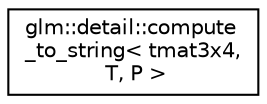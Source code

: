 digraph "Graphical Class Hierarchy"
{
  edge [fontname="Helvetica",fontsize="10",labelfontname="Helvetica",labelfontsize="10"];
  node [fontname="Helvetica",fontsize="10",shape=record];
  rankdir="LR";
  Node1 [label="glm::detail::compute\l_to_string\< tmat3x4,\l T, P \>",height=0.2,width=0.4,color="black", fillcolor="white", style="filled",URL="$structglm_1_1detail_1_1compute__to__string_3_01tmat3x4_00_01_t_00_01_p_01_4.html"];
}
